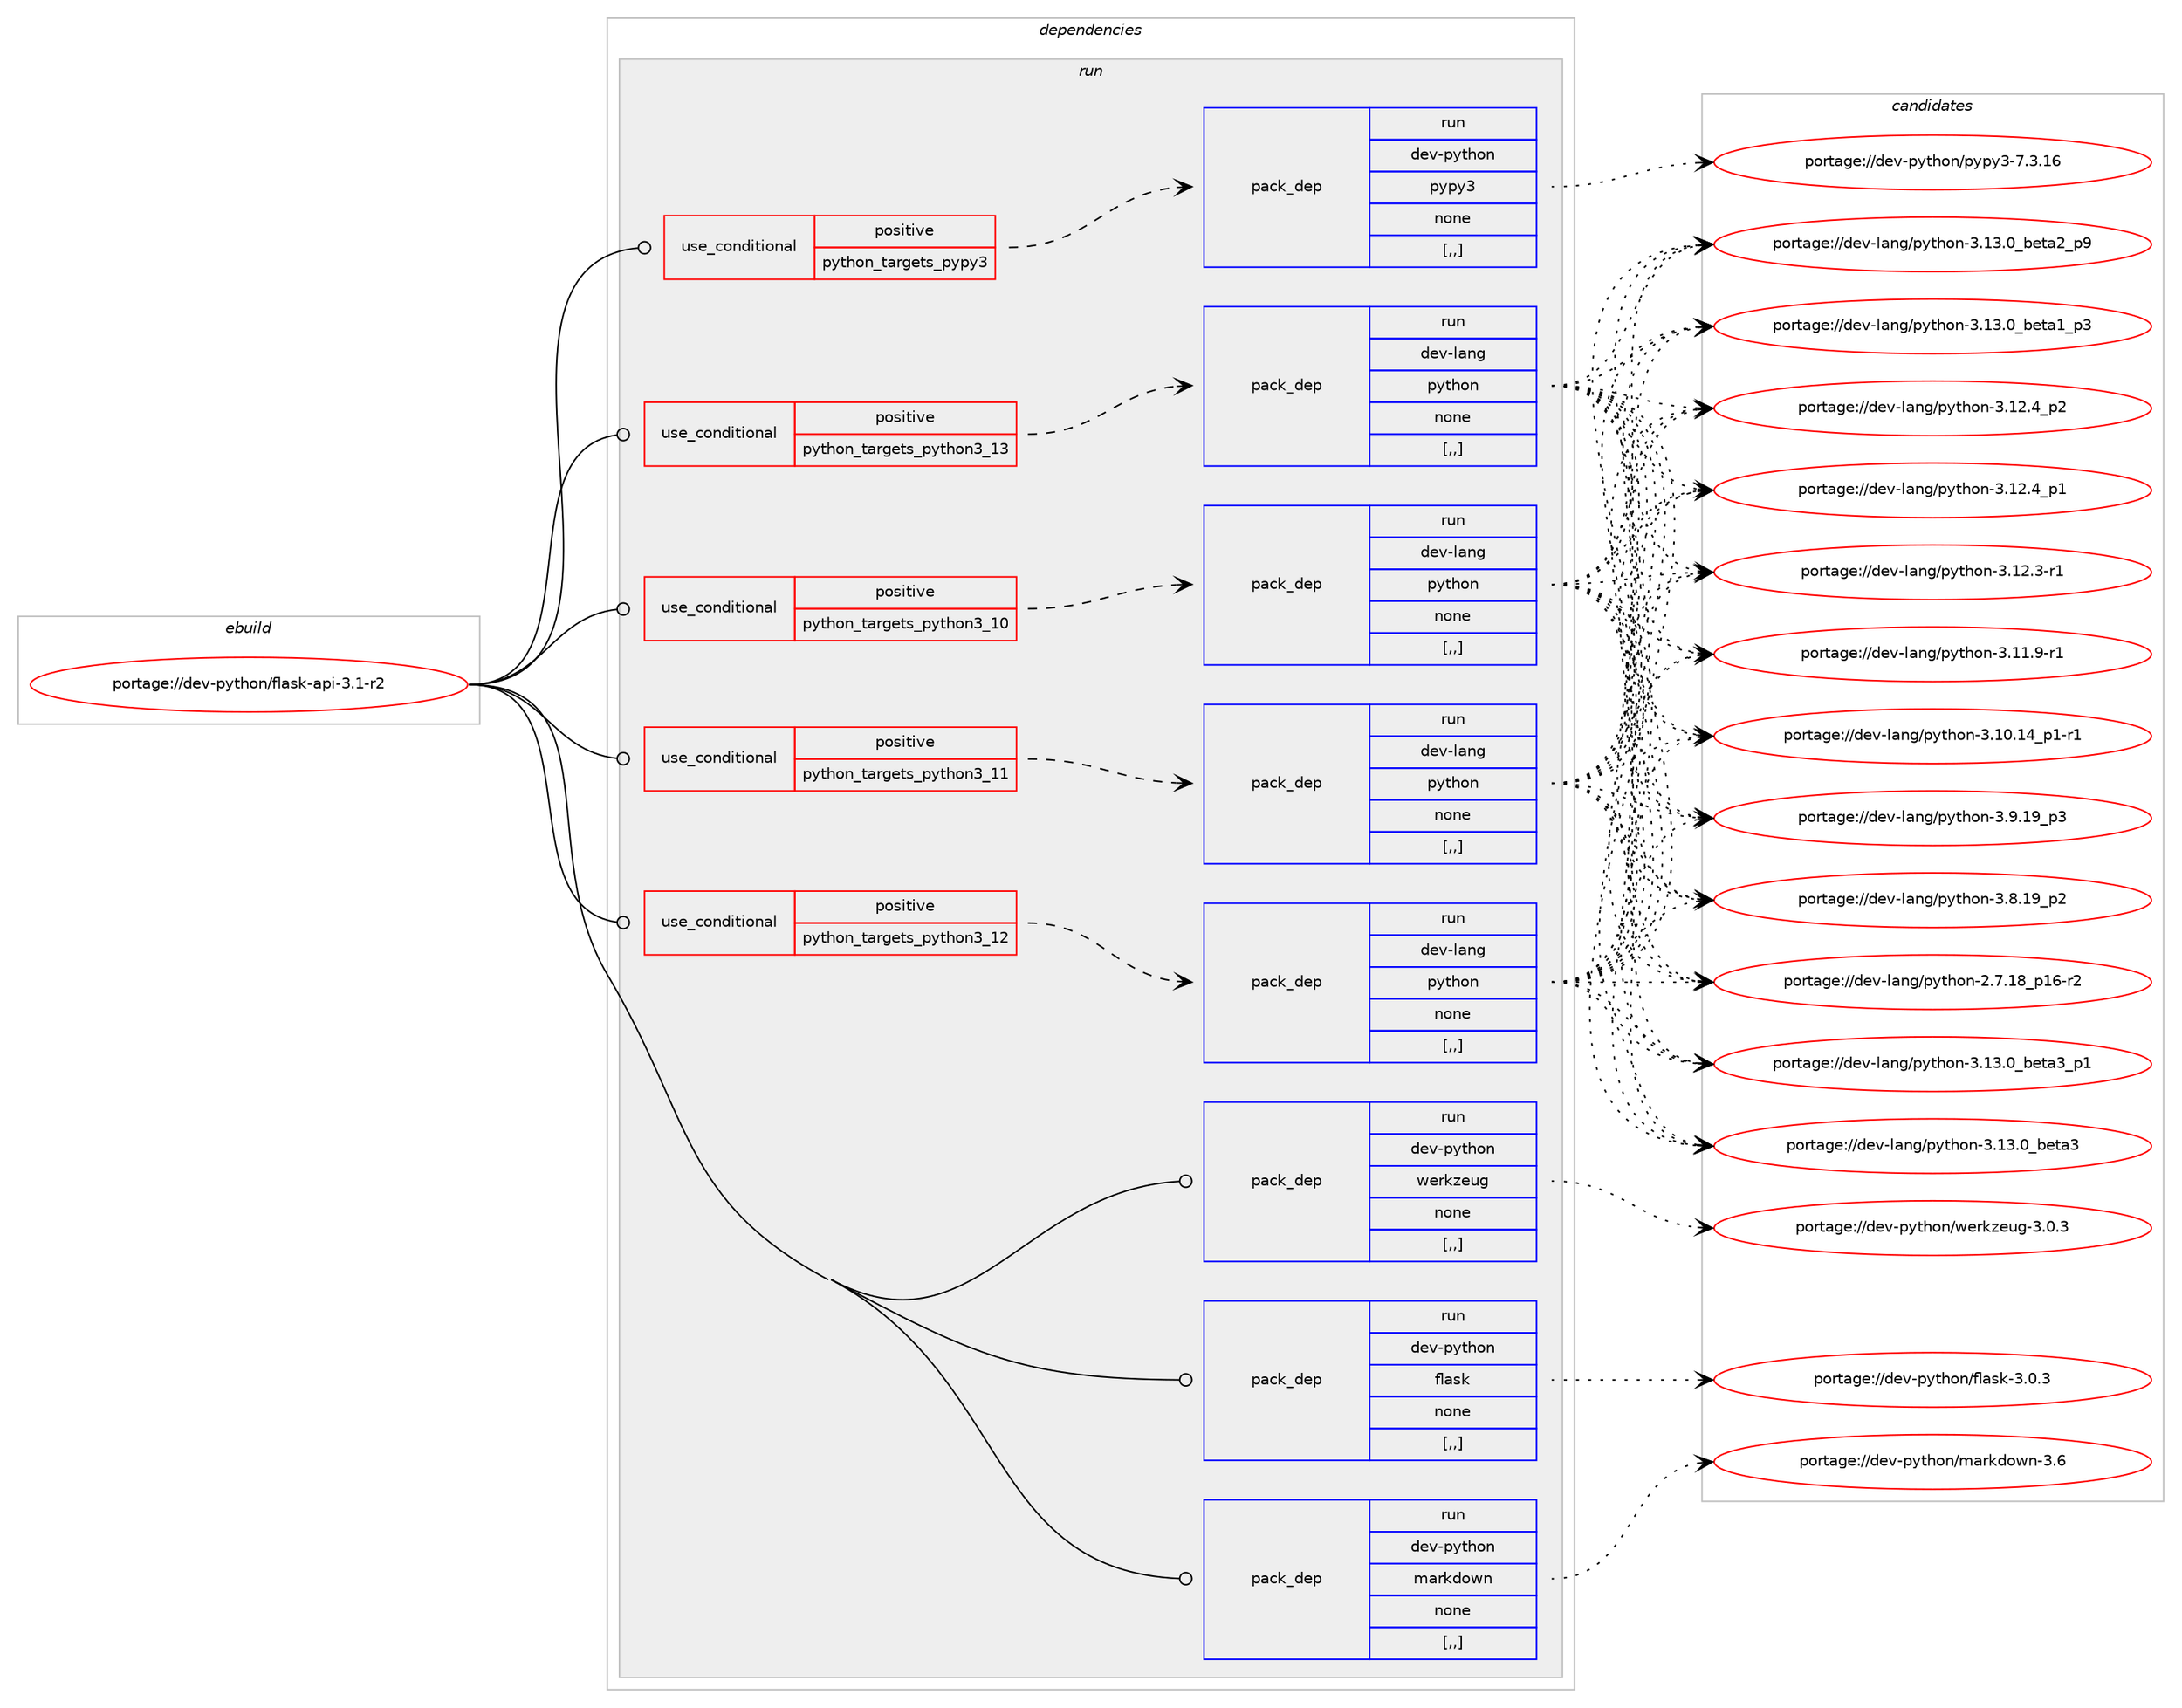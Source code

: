 digraph prolog {

# *************
# Graph options
# *************

newrank=true;
concentrate=true;
compound=true;
graph [rankdir=LR,fontname=Helvetica,fontsize=10,ranksep=1.5];#, ranksep=2.5, nodesep=0.2];
edge  [arrowhead=vee];
node  [fontname=Helvetica,fontsize=10];

# **********
# The ebuild
# **********

subgraph cluster_leftcol {
color=gray;
rank=same;
label=<<i>ebuild</i>>;
id [label="portage://dev-python/flask-api-3.1-r2", color=red, width=4, href="../dev-python/flask-api-3.1-r2.svg"];
}

# ****************
# The dependencies
# ****************

subgraph cluster_midcol {
color=gray;
label=<<i>dependencies</i>>;
subgraph cluster_compile {
fillcolor="#eeeeee";
style=filled;
label=<<i>compile</i>>;
}
subgraph cluster_compileandrun {
fillcolor="#eeeeee";
style=filled;
label=<<i>compile and run</i>>;
}
subgraph cluster_run {
fillcolor="#eeeeee";
style=filled;
label=<<i>run</i>>;
subgraph cond32426 {
dependency145176 [label=<<TABLE BORDER="0" CELLBORDER="1" CELLSPACING="0" CELLPADDING="4"><TR><TD ROWSPAN="3" CELLPADDING="10">use_conditional</TD></TR><TR><TD>positive</TD></TR><TR><TD>python_targets_pypy3</TD></TR></TABLE>>, shape=none, color=red];
subgraph pack111515 {
dependency145177 [label=<<TABLE BORDER="0" CELLBORDER="1" CELLSPACING="0" CELLPADDING="4" WIDTH="220"><TR><TD ROWSPAN="6" CELLPADDING="30">pack_dep</TD></TR><TR><TD WIDTH="110">run</TD></TR><TR><TD>dev-python</TD></TR><TR><TD>pypy3</TD></TR><TR><TD>none</TD></TR><TR><TD>[,,]</TD></TR></TABLE>>, shape=none, color=blue];
}
dependency145176:e -> dependency145177:w [weight=20,style="dashed",arrowhead="vee"];
}
id:e -> dependency145176:w [weight=20,style="solid",arrowhead="odot"];
subgraph cond32427 {
dependency145178 [label=<<TABLE BORDER="0" CELLBORDER="1" CELLSPACING="0" CELLPADDING="4"><TR><TD ROWSPAN="3" CELLPADDING="10">use_conditional</TD></TR><TR><TD>positive</TD></TR><TR><TD>python_targets_python3_10</TD></TR></TABLE>>, shape=none, color=red];
subgraph pack111516 {
dependency145179 [label=<<TABLE BORDER="0" CELLBORDER="1" CELLSPACING="0" CELLPADDING="4" WIDTH="220"><TR><TD ROWSPAN="6" CELLPADDING="30">pack_dep</TD></TR><TR><TD WIDTH="110">run</TD></TR><TR><TD>dev-lang</TD></TR><TR><TD>python</TD></TR><TR><TD>none</TD></TR><TR><TD>[,,]</TD></TR></TABLE>>, shape=none, color=blue];
}
dependency145178:e -> dependency145179:w [weight=20,style="dashed",arrowhead="vee"];
}
id:e -> dependency145178:w [weight=20,style="solid",arrowhead="odot"];
subgraph cond32428 {
dependency145180 [label=<<TABLE BORDER="0" CELLBORDER="1" CELLSPACING="0" CELLPADDING="4"><TR><TD ROWSPAN="3" CELLPADDING="10">use_conditional</TD></TR><TR><TD>positive</TD></TR><TR><TD>python_targets_python3_11</TD></TR></TABLE>>, shape=none, color=red];
subgraph pack111517 {
dependency145181 [label=<<TABLE BORDER="0" CELLBORDER="1" CELLSPACING="0" CELLPADDING="4" WIDTH="220"><TR><TD ROWSPAN="6" CELLPADDING="30">pack_dep</TD></TR><TR><TD WIDTH="110">run</TD></TR><TR><TD>dev-lang</TD></TR><TR><TD>python</TD></TR><TR><TD>none</TD></TR><TR><TD>[,,]</TD></TR></TABLE>>, shape=none, color=blue];
}
dependency145180:e -> dependency145181:w [weight=20,style="dashed",arrowhead="vee"];
}
id:e -> dependency145180:w [weight=20,style="solid",arrowhead="odot"];
subgraph cond32429 {
dependency145182 [label=<<TABLE BORDER="0" CELLBORDER="1" CELLSPACING="0" CELLPADDING="4"><TR><TD ROWSPAN="3" CELLPADDING="10">use_conditional</TD></TR><TR><TD>positive</TD></TR><TR><TD>python_targets_python3_12</TD></TR></TABLE>>, shape=none, color=red];
subgraph pack111518 {
dependency145183 [label=<<TABLE BORDER="0" CELLBORDER="1" CELLSPACING="0" CELLPADDING="4" WIDTH="220"><TR><TD ROWSPAN="6" CELLPADDING="30">pack_dep</TD></TR><TR><TD WIDTH="110">run</TD></TR><TR><TD>dev-lang</TD></TR><TR><TD>python</TD></TR><TR><TD>none</TD></TR><TR><TD>[,,]</TD></TR></TABLE>>, shape=none, color=blue];
}
dependency145182:e -> dependency145183:w [weight=20,style="dashed",arrowhead="vee"];
}
id:e -> dependency145182:w [weight=20,style="solid",arrowhead="odot"];
subgraph cond32430 {
dependency145184 [label=<<TABLE BORDER="0" CELLBORDER="1" CELLSPACING="0" CELLPADDING="4"><TR><TD ROWSPAN="3" CELLPADDING="10">use_conditional</TD></TR><TR><TD>positive</TD></TR><TR><TD>python_targets_python3_13</TD></TR></TABLE>>, shape=none, color=red];
subgraph pack111519 {
dependency145185 [label=<<TABLE BORDER="0" CELLBORDER="1" CELLSPACING="0" CELLPADDING="4" WIDTH="220"><TR><TD ROWSPAN="6" CELLPADDING="30">pack_dep</TD></TR><TR><TD WIDTH="110">run</TD></TR><TR><TD>dev-lang</TD></TR><TR><TD>python</TD></TR><TR><TD>none</TD></TR><TR><TD>[,,]</TD></TR></TABLE>>, shape=none, color=blue];
}
dependency145184:e -> dependency145185:w [weight=20,style="dashed",arrowhead="vee"];
}
id:e -> dependency145184:w [weight=20,style="solid",arrowhead="odot"];
subgraph pack111520 {
dependency145186 [label=<<TABLE BORDER="0" CELLBORDER="1" CELLSPACING="0" CELLPADDING="4" WIDTH="220"><TR><TD ROWSPAN="6" CELLPADDING="30">pack_dep</TD></TR><TR><TD WIDTH="110">run</TD></TR><TR><TD>dev-python</TD></TR><TR><TD>flask</TD></TR><TR><TD>none</TD></TR><TR><TD>[,,]</TD></TR></TABLE>>, shape=none, color=blue];
}
id:e -> dependency145186:w [weight=20,style="solid",arrowhead="odot"];
subgraph pack111521 {
dependency145187 [label=<<TABLE BORDER="0" CELLBORDER="1" CELLSPACING="0" CELLPADDING="4" WIDTH="220"><TR><TD ROWSPAN="6" CELLPADDING="30">pack_dep</TD></TR><TR><TD WIDTH="110">run</TD></TR><TR><TD>dev-python</TD></TR><TR><TD>markdown</TD></TR><TR><TD>none</TD></TR><TR><TD>[,,]</TD></TR></TABLE>>, shape=none, color=blue];
}
id:e -> dependency145187:w [weight=20,style="solid",arrowhead="odot"];
subgraph pack111522 {
dependency145188 [label=<<TABLE BORDER="0" CELLBORDER="1" CELLSPACING="0" CELLPADDING="4" WIDTH="220"><TR><TD ROWSPAN="6" CELLPADDING="30">pack_dep</TD></TR><TR><TD WIDTH="110">run</TD></TR><TR><TD>dev-python</TD></TR><TR><TD>werkzeug</TD></TR><TR><TD>none</TD></TR><TR><TD>[,,]</TD></TR></TABLE>>, shape=none, color=blue];
}
id:e -> dependency145188:w [weight=20,style="solid",arrowhead="odot"];
}
}

# **************
# The candidates
# **************

subgraph cluster_choices {
rank=same;
color=gray;
label=<<i>candidates</i>>;

subgraph choice111515 {
color=black;
nodesep=1;
choice10010111845112121116104111110471121211121215145554651464954 [label="portage://dev-python/pypy3-7.3.16", color=red, width=4,href="../dev-python/pypy3-7.3.16.svg"];
dependency145177:e -> choice10010111845112121116104111110471121211121215145554651464954:w [style=dotted,weight="100"];
}
subgraph choice111516 {
color=black;
nodesep=1;
choice10010111845108971101034711212111610411111045514649514648959810111697519511249 [label="portage://dev-lang/python-3.13.0_beta3_p1", color=red, width=4,href="../dev-lang/python-3.13.0_beta3_p1.svg"];
choice1001011184510897110103471121211161041111104551464951464895981011169751 [label="portage://dev-lang/python-3.13.0_beta3", color=red, width=4,href="../dev-lang/python-3.13.0_beta3.svg"];
choice10010111845108971101034711212111610411111045514649514648959810111697509511257 [label="portage://dev-lang/python-3.13.0_beta2_p9", color=red, width=4,href="../dev-lang/python-3.13.0_beta2_p9.svg"];
choice10010111845108971101034711212111610411111045514649514648959810111697499511251 [label="portage://dev-lang/python-3.13.0_beta1_p3", color=red, width=4,href="../dev-lang/python-3.13.0_beta1_p3.svg"];
choice100101118451089711010347112121116104111110455146495046529511250 [label="portage://dev-lang/python-3.12.4_p2", color=red, width=4,href="../dev-lang/python-3.12.4_p2.svg"];
choice100101118451089711010347112121116104111110455146495046529511249 [label="portage://dev-lang/python-3.12.4_p1", color=red, width=4,href="../dev-lang/python-3.12.4_p1.svg"];
choice100101118451089711010347112121116104111110455146495046514511449 [label="portage://dev-lang/python-3.12.3-r1", color=red, width=4,href="../dev-lang/python-3.12.3-r1.svg"];
choice100101118451089711010347112121116104111110455146494946574511449 [label="portage://dev-lang/python-3.11.9-r1", color=red, width=4,href="../dev-lang/python-3.11.9-r1.svg"];
choice100101118451089711010347112121116104111110455146494846495295112494511449 [label="portage://dev-lang/python-3.10.14_p1-r1", color=red, width=4,href="../dev-lang/python-3.10.14_p1-r1.svg"];
choice100101118451089711010347112121116104111110455146574649579511251 [label="portage://dev-lang/python-3.9.19_p3", color=red, width=4,href="../dev-lang/python-3.9.19_p3.svg"];
choice100101118451089711010347112121116104111110455146564649579511250 [label="portage://dev-lang/python-3.8.19_p2", color=red, width=4,href="../dev-lang/python-3.8.19_p2.svg"];
choice100101118451089711010347112121116104111110455046554649569511249544511450 [label="portage://dev-lang/python-2.7.18_p16-r2", color=red, width=4,href="../dev-lang/python-2.7.18_p16-r2.svg"];
dependency145179:e -> choice10010111845108971101034711212111610411111045514649514648959810111697519511249:w [style=dotted,weight="100"];
dependency145179:e -> choice1001011184510897110103471121211161041111104551464951464895981011169751:w [style=dotted,weight="100"];
dependency145179:e -> choice10010111845108971101034711212111610411111045514649514648959810111697509511257:w [style=dotted,weight="100"];
dependency145179:e -> choice10010111845108971101034711212111610411111045514649514648959810111697499511251:w [style=dotted,weight="100"];
dependency145179:e -> choice100101118451089711010347112121116104111110455146495046529511250:w [style=dotted,weight="100"];
dependency145179:e -> choice100101118451089711010347112121116104111110455146495046529511249:w [style=dotted,weight="100"];
dependency145179:e -> choice100101118451089711010347112121116104111110455146495046514511449:w [style=dotted,weight="100"];
dependency145179:e -> choice100101118451089711010347112121116104111110455146494946574511449:w [style=dotted,weight="100"];
dependency145179:e -> choice100101118451089711010347112121116104111110455146494846495295112494511449:w [style=dotted,weight="100"];
dependency145179:e -> choice100101118451089711010347112121116104111110455146574649579511251:w [style=dotted,weight="100"];
dependency145179:e -> choice100101118451089711010347112121116104111110455146564649579511250:w [style=dotted,weight="100"];
dependency145179:e -> choice100101118451089711010347112121116104111110455046554649569511249544511450:w [style=dotted,weight="100"];
}
subgraph choice111517 {
color=black;
nodesep=1;
choice10010111845108971101034711212111610411111045514649514648959810111697519511249 [label="portage://dev-lang/python-3.13.0_beta3_p1", color=red, width=4,href="../dev-lang/python-3.13.0_beta3_p1.svg"];
choice1001011184510897110103471121211161041111104551464951464895981011169751 [label="portage://dev-lang/python-3.13.0_beta3", color=red, width=4,href="../dev-lang/python-3.13.0_beta3.svg"];
choice10010111845108971101034711212111610411111045514649514648959810111697509511257 [label="portage://dev-lang/python-3.13.0_beta2_p9", color=red, width=4,href="../dev-lang/python-3.13.0_beta2_p9.svg"];
choice10010111845108971101034711212111610411111045514649514648959810111697499511251 [label="portage://dev-lang/python-3.13.0_beta1_p3", color=red, width=4,href="../dev-lang/python-3.13.0_beta1_p3.svg"];
choice100101118451089711010347112121116104111110455146495046529511250 [label="portage://dev-lang/python-3.12.4_p2", color=red, width=4,href="../dev-lang/python-3.12.4_p2.svg"];
choice100101118451089711010347112121116104111110455146495046529511249 [label="portage://dev-lang/python-3.12.4_p1", color=red, width=4,href="../dev-lang/python-3.12.4_p1.svg"];
choice100101118451089711010347112121116104111110455146495046514511449 [label="portage://dev-lang/python-3.12.3-r1", color=red, width=4,href="../dev-lang/python-3.12.3-r1.svg"];
choice100101118451089711010347112121116104111110455146494946574511449 [label="portage://dev-lang/python-3.11.9-r1", color=red, width=4,href="../dev-lang/python-3.11.9-r1.svg"];
choice100101118451089711010347112121116104111110455146494846495295112494511449 [label="portage://dev-lang/python-3.10.14_p1-r1", color=red, width=4,href="../dev-lang/python-3.10.14_p1-r1.svg"];
choice100101118451089711010347112121116104111110455146574649579511251 [label="portage://dev-lang/python-3.9.19_p3", color=red, width=4,href="../dev-lang/python-3.9.19_p3.svg"];
choice100101118451089711010347112121116104111110455146564649579511250 [label="portage://dev-lang/python-3.8.19_p2", color=red, width=4,href="../dev-lang/python-3.8.19_p2.svg"];
choice100101118451089711010347112121116104111110455046554649569511249544511450 [label="portage://dev-lang/python-2.7.18_p16-r2", color=red, width=4,href="../dev-lang/python-2.7.18_p16-r2.svg"];
dependency145181:e -> choice10010111845108971101034711212111610411111045514649514648959810111697519511249:w [style=dotted,weight="100"];
dependency145181:e -> choice1001011184510897110103471121211161041111104551464951464895981011169751:w [style=dotted,weight="100"];
dependency145181:e -> choice10010111845108971101034711212111610411111045514649514648959810111697509511257:w [style=dotted,weight="100"];
dependency145181:e -> choice10010111845108971101034711212111610411111045514649514648959810111697499511251:w [style=dotted,weight="100"];
dependency145181:e -> choice100101118451089711010347112121116104111110455146495046529511250:w [style=dotted,weight="100"];
dependency145181:e -> choice100101118451089711010347112121116104111110455146495046529511249:w [style=dotted,weight="100"];
dependency145181:e -> choice100101118451089711010347112121116104111110455146495046514511449:w [style=dotted,weight="100"];
dependency145181:e -> choice100101118451089711010347112121116104111110455146494946574511449:w [style=dotted,weight="100"];
dependency145181:e -> choice100101118451089711010347112121116104111110455146494846495295112494511449:w [style=dotted,weight="100"];
dependency145181:e -> choice100101118451089711010347112121116104111110455146574649579511251:w [style=dotted,weight="100"];
dependency145181:e -> choice100101118451089711010347112121116104111110455146564649579511250:w [style=dotted,weight="100"];
dependency145181:e -> choice100101118451089711010347112121116104111110455046554649569511249544511450:w [style=dotted,weight="100"];
}
subgraph choice111518 {
color=black;
nodesep=1;
choice10010111845108971101034711212111610411111045514649514648959810111697519511249 [label="portage://dev-lang/python-3.13.0_beta3_p1", color=red, width=4,href="../dev-lang/python-3.13.0_beta3_p1.svg"];
choice1001011184510897110103471121211161041111104551464951464895981011169751 [label="portage://dev-lang/python-3.13.0_beta3", color=red, width=4,href="../dev-lang/python-3.13.0_beta3.svg"];
choice10010111845108971101034711212111610411111045514649514648959810111697509511257 [label="portage://dev-lang/python-3.13.0_beta2_p9", color=red, width=4,href="../dev-lang/python-3.13.0_beta2_p9.svg"];
choice10010111845108971101034711212111610411111045514649514648959810111697499511251 [label="portage://dev-lang/python-3.13.0_beta1_p3", color=red, width=4,href="../dev-lang/python-3.13.0_beta1_p3.svg"];
choice100101118451089711010347112121116104111110455146495046529511250 [label="portage://dev-lang/python-3.12.4_p2", color=red, width=4,href="../dev-lang/python-3.12.4_p2.svg"];
choice100101118451089711010347112121116104111110455146495046529511249 [label="portage://dev-lang/python-3.12.4_p1", color=red, width=4,href="../dev-lang/python-3.12.4_p1.svg"];
choice100101118451089711010347112121116104111110455146495046514511449 [label="portage://dev-lang/python-3.12.3-r1", color=red, width=4,href="../dev-lang/python-3.12.3-r1.svg"];
choice100101118451089711010347112121116104111110455146494946574511449 [label="portage://dev-lang/python-3.11.9-r1", color=red, width=4,href="../dev-lang/python-3.11.9-r1.svg"];
choice100101118451089711010347112121116104111110455146494846495295112494511449 [label="portage://dev-lang/python-3.10.14_p1-r1", color=red, width=4,href="../dev-lang/python-3.10.14_p1-r1.svg"];
choice100101118451089711010347112121116104111110455146574649579511251 [label="portage://dev-lang/python-3.9.19_p3", color=red, width=4,href="../dev-lang/python-3.9.19_p3.svg"];
choice100101118451089711010347112121116104111110455146564649579511250 [label="portage://dev-lang/python-3.8.19_p2", color=red, width=4,href="../dev-lang/python-3.8.19_p2.svg"];
choice100101118451089711010347112121116104111110455046554649569511249544511450 [label="portage://dev-lang/python-2.7.18_p16-r2", color=red, width=4,href="../dev-lang/python-2.7.18_p16-r2.svg"];
dependency145183:e -> choice10010111845108971101034711212111610411111045514649514648959810111697519511249:w [style=dotted,weight="100"];
dependency145183:e -> choice1001011184510897110103471121211161041111104551464951464895981011169751:w [style=dotted,weight="100"];
dependency145183:e -> choice10010111845108971101034711212111610411111045514649514648959810111697509511257:w [style=dotted,weight="100"];
dependency145183:e -> choice10010111845108971101034711212111610411111045514649514648959810111697499511251:w [style=dotted,weight="100"];
dependency145183:e -> choice100101118451089711010347112121116104111110455146495046529511250:w [style=dotted,weight="100"];
dependency145183:e -> choice100101118451089711010347112121116104111110455146495046529511249:w [style=dotted,weight="100"];
dependency145183:e -> choice100101118451089711010347112121116104111110455146495046514511449:w [style=dotted,weight="100"];
dependency145183:e -> choice100101118451089711010347112121116104111110455146494946574511449:w [style=dotted,weight="100"];
dependency145183:e -> choice100101118451089711010347112121116104111110455146494846495295112494511449:w [style=dotted,weight="100"];
dependency145183:e -> choice100101118451089711010347112121116104111110455146574649579511251:w [style=dotted,weight="100"];
dependency145183:e -> choice100101118451089711010347112121116104111110455146564649579511250:w [style=dotted,weight="100"];
dependency145183:e -> choice100101118451089711010347112121116104111110455046554649569511249544511450:w [style=dotted,weight="100"];
}
subgraph choice111519 {
color=black;
nodesep=1;
choice10010111845108971101034711212111610411111045514649514648959810111697519511249 [label="portage://dev-lang/python-3.13.0_beta3_p1", color=red, width=4,href="../dev-lang/python-3.13.0_beta3_p1.svg"];
choice1001011184510897110103471121211161041111104551464951464895981011169751 [label="portage://dev-lang/python-3.13.0_beta3", color=red, width=4,href="../dev-lang/python-3.13.0_beta3.svg"];
choice10010111845108971101034711212111610411111045514649514648959810111697509511257 [label="portage://dev-lang/python-3.13.0_beta2_p9", color=red, width=4,href="../dev-lang/python-3.13.0_beta2_p9.svg"];
choice10010111845108971101034711212111610411111045514649514648959810111697499511251 [label="portage://dev-lang/python-3.13.0_beta1_p3", color=red, width=4,href="../dev-lang/python-3.13.0_beta1_p3.svg"];
choice100101118451089711010347112121116104111110455146495046529511250 [label="portage://dev-lang/python-3.12.4_p2", color=red, width=4,href="../dev-lang/python-3.12.4_p2.svg"];
choice100101118451089711010347112121116104111110455146495046529511249 [label="portage://dev-lang/python-3.12.4_p1", color=red, width=4,href="../dev-lang/python-3.12.4_p1.svg"];
choice100101118451089711010347112121116104111110455146495046514511449 [label="portage://dev-lang/python-3.12.3-r1", color=red, width=4,href="../dev-lang/python-3.12.3-r1.svg"];
choice100101118451089711010347112121116104111110455146494946574511449 [label="portage://dev-lang/python-3.11.9-r1", color=red, width=4,href="../dev-lang/python-3.11.9-r1.svg"];
choice100101118451089711010347112121116104111110455146494846495295112494511449 [label="portage://dev-lang/python-3.10.14_p1-r1", color=red, width=4,href="../dev-lang/python-3.10.14_p1-r1.svg"];
choice100101118451089711010347112121116104111110455146574649579511251 [label="portage://dev-lang/python-3.9.19_p3", color=red, width=4,href="../dev-lang/python-3.9.19_p3.svg"];
choice100101118451089711010347112121116104111110455146564649579511250 [label="portage://dev-lang/python-3.8.19_p2", color=red, width=4,href="../dev-lang/python-3.8.19_p2.svg"];
choice100101118451089711010347112121116104111110455046554649569511249544511450 [label="portage://dev-lang/python-2.7.18_p16-r2", color=red, width=4,href="../dev-lang/python-2.7.18_p16-r2.svg"];
dependency145185:e -> choice10010111845108971101034711212111610411111045514649514648959810111697519511249:w [style=dotted,weight="100"];
dependency145185:e -> choice1001011184510897110103471121211161041111104551464951464895981011169751:w [style=dotted,weight="100"];
dependency145185:e -> choice10010111845108971101034711212111610411111045514649514648959810111697509511257:w [style=dotted,weight="100"];
dependency145185:e -> choice10010111845108971101034711212111610411111045514649514648959810111697499511251:w [style=dotted,weight="100"];
dependency145185:e -> choice100101118451089711010347112121116104111110455146495046529511250:w [style=dotted,weight="100"];
dependency145185:e -> choice100101118451089711010347112121116104111110455146495046529511249:w [style=dotted,weight="100"];
dependency145185:e -> choice100101118451089711010347112121116104111110455146495046514511449:w [style=dotted,weight="100"];
dependency145185:e -> choice100101118451089711010347112121116104111110455146494946574511449:w [style=dotted,weight="100"];
dependency145185:e -> choice100101118451089711010347112121116104111110455146494846495295112494511449:w [style=dotted,weight="100"];
dependency145185:e -> choice100101118451089711010347112121116104111110455146574649579511251:w [style=dotted,weight="100"];
dependency145185:e -> choice100101118451089711010347112121116104111110455146564649579511250:w [style=dotted,weight="100"];
dependency145185:e -> choice100101118451089711010347112121116104111110455046554649569511249544511450:w [style=dotted,weight="100"];
}
subgraph choice111520 {
color=black;
nodesep=1;
choice100101118451121211161041111104710210897115107455146484651 [label="portage://dev-python/flask-3.0.3", color=red, width=4,href="../dev-python/flask-3.0.3.svg"];
dependency145186:e -> choice100101118451121211161041111104710210897115107455146484651:w [style=dotted,weight="100"];
}
subgraph choice111521 {
color=black;
nodesep=1;
choice10010111845112121116104111110471099711410710011111911045514654 [label="portage://dev-python/markdown-3.6", color=red, width=4,href="../dev-python/markdown-3.6.svg"];
dependency145187:e -> choice10010111845112121116104111110471099711410710011111911045514654:w [style=dotted,weight="100"];
}
subgraph choice111522 {
color=black;
nodesep=1;
choice1001011184511212111610411111047119101114107122101117103455146484651 [label="portage://dev-python/werkzeug-3.0.3", color=red, width=4,href="../dev-python/werkzeug-3.0.3.svg"];
dependency145188:e -> choice1001011184511212111610411111047119101114107122101117103455146484651:w [style=dotted,weight="100"];
}
}

}
